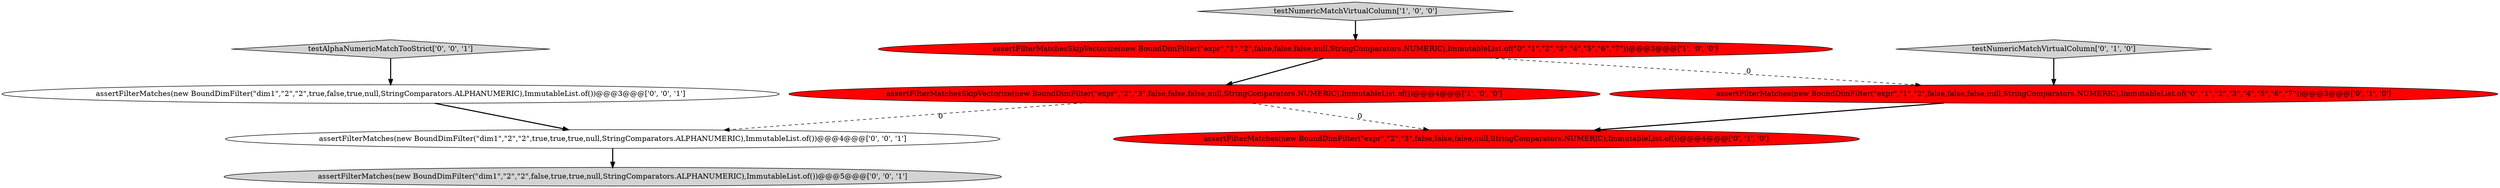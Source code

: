 digraph {
6 [style = filled, label = "assertFilterMatches(new BoundDimFilter(\"dim1\",\"2\",\"2\",false,true,true,null,StringComparators.ALPHANUMERIC),ImmutableList.of())@@@5@@@['0', '0', '1']", fillcolor = lightgray, shape = ellipse image = "AAA0AAABBB3BBB"];
9 [style = filled, label = "assertFilterMatches(new BoundDimFilter(\"dim1\",\"2\",\"2\",true,true,true,null,StringComparators.ALPHANUMERIC),ImmutableList.of())@@@4@@@['0', '0', '1']", fillcolor = white, shape = ellipse image = "AAA0AAABBB3BBB"];
4 [style = filled, label = "assertFilterMatches(new BoundDimFilter(\"expr\",\"2\",\"3\",false,false,false,null,StringComparators.NUMERIC),ImmutableList.of())@@@4@@@['0', '1', '0']", fillcolor = red, shape = ellipse image = "AAA1AAABBB2BBB"];
3 [style = filled, label = "testNumericMatchVirtualColumn['0', '1', '0']", fillcolor = lightgray, shape = diamond image = "AAA0AAABBB2BBB"];
7 [style = filled, label = "testAlphaNumericMatchTooStrict['0', '0', '1']", fillcolor = lightgray, shape = diamond image = "AAA0AAABBB3BBB"];
1 [style = filled, label = "assertFilterMatchesSkipVectorize(new BoundDimFilter(\"expr\",\"1\",\"2\",false,false,false,null,StringComparators.NUMERIC),ImmutableList.of(\"0\",\"1\",\"2\",\"3\",\"4\",\"5\",\"6\",\"7\"))@@@3@@@['1', '0', '0']", fillcolor = red, shape = ellipse image = "AAA1AAABBB1BBB"];
8 [style = filled, label = "assertFilterMatches(new BoundDimFilter(\"dim1\",\"2\",\"2\",true,false,true,null,StringComparators.ALPHANUMERIC),ImmutableList.of())@@@3@@@['0', '0', '1']", fillcolor = white, shape = ellipse image = "AAA0AAABBB3BBB"];
0 [style = filled, label = "assertFilterMatchesSkipVectorize(new BoundDimFilter(\"expr\",\"2\",\"3\",false,false,false,null,StringComparators.NUMERIC),ImmutableList.of())@@@4@@@['1', '0', '0']", fillcolor = red, shape = ellipse image = "AAA1AAABBB1BBB"];
2 [style = filled, label = "testNumericMatchVirtualColumn['1', '0', '0']", fillcolor = lightgray, shape = diamond image = "AAA0AAABBB1BBB"];
5 [style = filled, label = "assertFilterMatches(new BoundDimFilter(\"expr\",\"1\",\"2\",false,false,false,null,StringComparators.NUMERIC),ImmutableList.of(\"0\",\"1\",\"2\",\"3\",\"4\",\"5\",\"6\",\"7\"))@@@3@@@['0', '1', '0']", fillcolor = red, shape = ellipse image = "AAA1AAABBB2BBB"];
3->5 [style = bold, label=""];
0->4 [style = dashed, label="0"];
1->0 [style = bold, label=""];
1->5 [style = dashed, label="0"];
0->9 [style = dashed, label="0"];
7->8 [style = bold, label=""];
2->1 [style = bold, label=""];
5->4 [style = bold, label=""];
9->6 [style = bold, label=""];
8->9 [style = bold, label=""];
}
